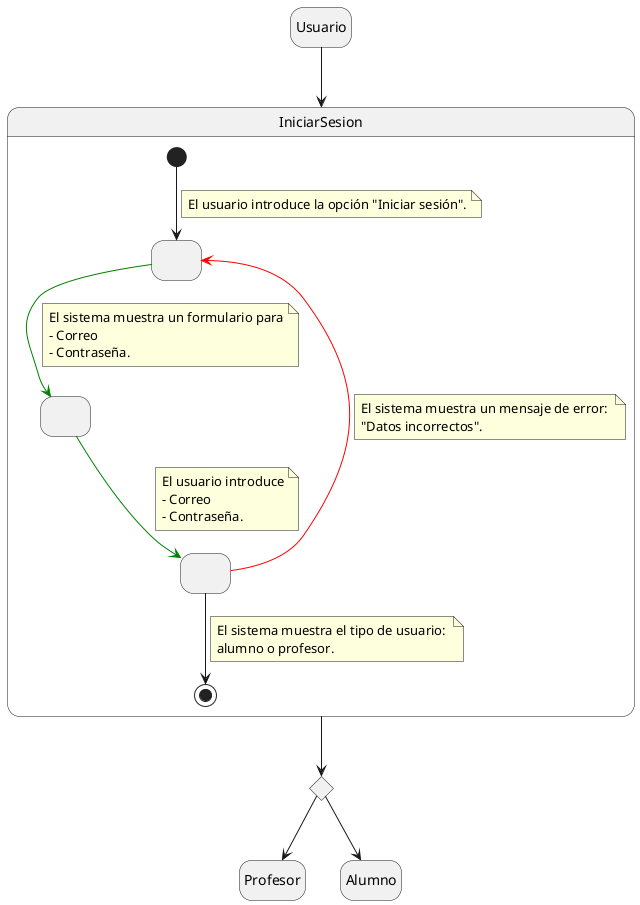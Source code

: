 @startuml IniciarSesion

hide empty description

state Usuario
state IniciarSesion {
    state " " as Estado1
    state " " as Estado2
    state " " as Estado3

    [*] --> Estado1
    note on link
        El usuario introduce la opción "Iniciar sesión".
    end note
    Estado1 -[#green]-> Estado2
    note on link
        El sistema muestra un formulario para
        - Correo
        - Contraseña.
    end note
    Estado2 -[#green]-> Estado3
    note on link
        El usuario introduce
        - Correo
        - Contraseña.
    end note
    Estado3 --> [*]
    note on link
        El sistema muestra el tipo de usuario: 
        alumno o profesor.
    end note

    Estado3 -[#red]-> Estado1
    note on link
        El sistema muestra un mensaje de error: 
        "Datos incorrectos".
    end note
}
state rombo <<choice>>
state Profesor
state Alumno

Usuario --> IniciarSesion
IniciarSesion --> rombo

rombo --> Profesor
rombo --> Alumno

@enduml
